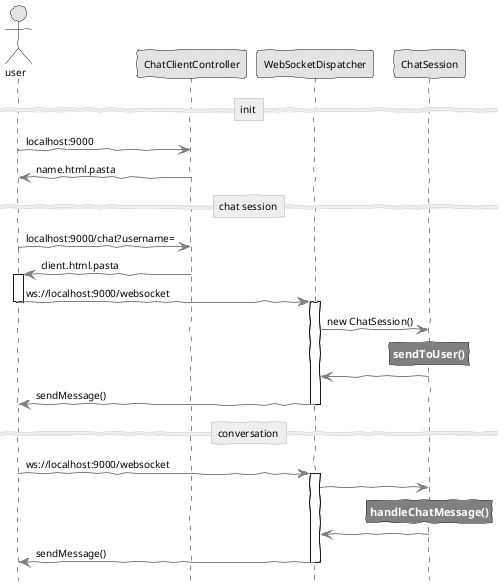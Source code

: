 @startuml
skinparam handwritten true
skinparam monochrome true
skinparam ArrowColor gray
skinparam DefaultFontSize 10
skinparam Note {
    FontName Arial
    FontStyle bold
    FontSize 11
    FontColor white
    BackGroundColor gray
}
skinparam Sequence {
    DividerFontStyle normal
    DividerBorderThickness 1
    DividerBorderColor lightgray
}

hide footbox
actor user

==init==
user -> ChatClientController: localhost:9000
user <-ChatClientController: name.html.pasta

==chat session==
user -> ChatClientController: localhost:9000/chat?username=
user <- ChatClientController: client.html.pasta
activate user
user -> WebSocketDispatcher: ws://localhost:9000/websocket
deactivate user
activate WebSocketDispatcher
WebSocketDispatcher -> ChatSession: new ChatSession()
rnote over ChatSession: sendToUser()
WebSocketDispatcher <- ChatSession
user <- WebSocketDispatcher: sendMessage()
deactivate WebSocketDispatcher

==conversation==
user -> WebSocketDispatcher: ws://localhost:9000/websocket
activate WebSocketDispatcher
WebSocketDispatcher -> ChatSession
rnote over ChatSession: handleChatMessage()
WebSocketDispatcher <- ChatSession
user <- WebSocketDispatcher: sendMessage()
deactivate WebSocketDispatcher

@enduml
